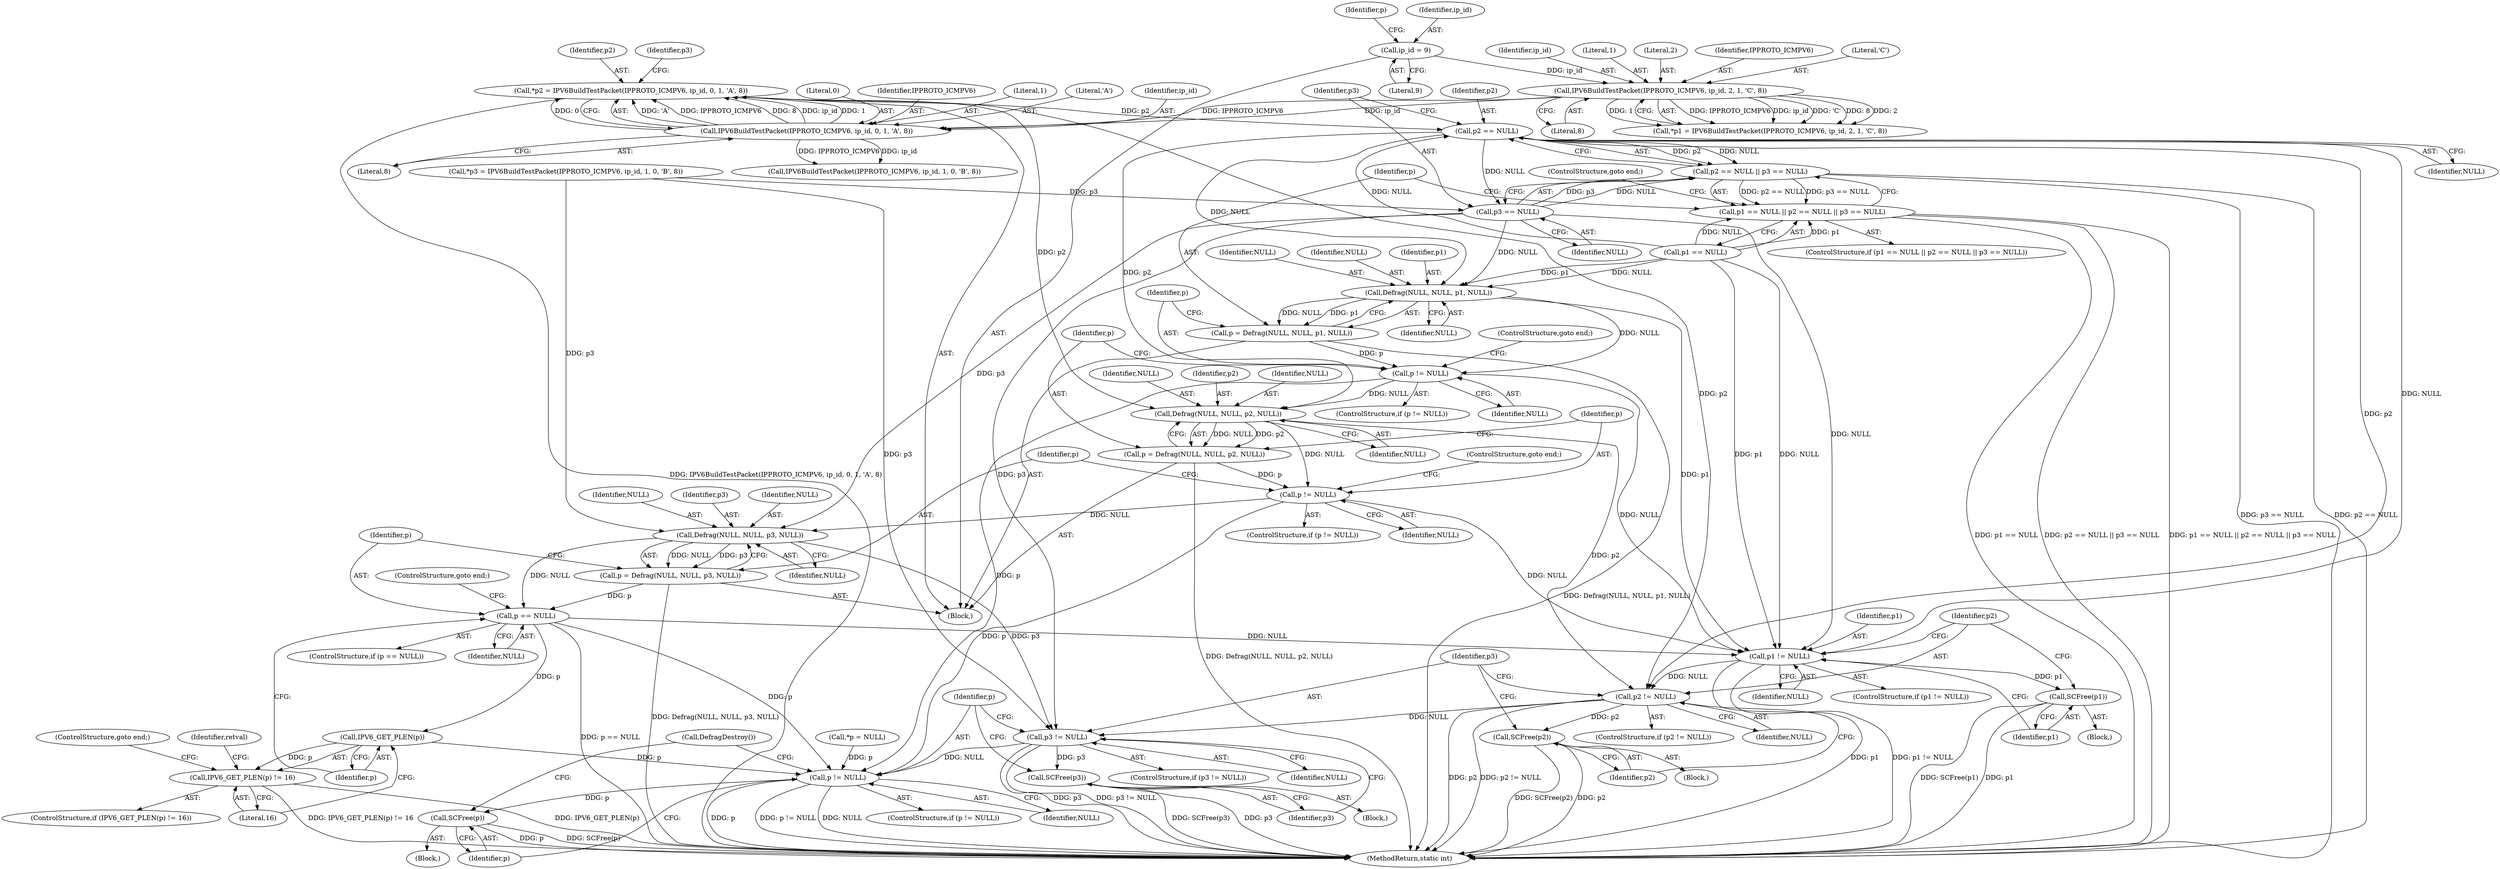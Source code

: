digraph "0_suricata_4a04f814b15762eb446a5ead4d69d021512df6f8_6@pointer" {
"1000129" [label="(Call,*p2 = IPV6BuildTestPacket(IPPROTO_ICMPV6, ip_id, 0, 1, 'A', 8))"];
"1000131" [label="(Call,IPV6BuildTestPacket(IPPROTO_ICMPV6, ip_id, 0, 1, 'A', 8))"];
"1000121" [label="(Call,IPV6BuildTestPacket(IPPROTO_ICMPV6, ip_id, 2, 1, 'C', 8))"];
"1000110" [label="(Call,ip_id = 9)"];
"1000154" [label="(Call,p2 == NULL)"];
"1000153" [label="(Call,p2 == NULL || p3 == NULL)"];
"1000149" [label="(Call,p1 == NULL || p2 == NULL || p3 == NULL)"];
"1000157" [label="(Call,p3 == NULL)"];
"1000164" [label="(Call,Defrag(NULL, NULL, p1, NULL))"];
"1000162" [label="(Call,p = Defrag(NULL, NULL, p1, NULL))"];
"1000170" [label="(Call,p != NULL)"];
"1000177" [label="(Call,Defrag(NULL, NULL, p2, NULL))"];
"1000175" [label="(Call,p = Defrag(NULL, NULL, p2, NULL))"];
"1000183" [label="(Call,p != NULL)"];
"1000190" [label="(Call,Defrag(NULL, NULL, p3, NULL))"];
"1000188" [label="(Call,p = Defrag(NULL, NULL, p3, NULL))"];
"1000196" [label="(Call,p == NULL)"];
"1000203" [label="(Call,IPV6_GET_PLEN(p))"];
"1000202" [label="(Call,IPV6_GET_PLEN(p) != 16)"];
"1000234" [label="(Call,p != NULL)"];
"1000238" [label="(Call,SCFree(p))"];
"1000213" [label="(Call,p1 != NULL)"];
"1000217" [label="(Call,SCFree(p1))"];
"1000220" [label="(Call,p2 != NULL)"];
"1000224" [label="(Call,SCFree(p2))"];
"1000227" [label="(Call,p3 != NULL)"];
"1000231" [label="(Call,SCFree(p3))"];
"1000227" [label="(Call,p3 != NULL)"];
"1000171" [label="(Identifier,p)"];
"1000141" [label="(Call,IPV6BuildTestPacket(IPPROTO_ICMPV6, ip_id, 1, 0, 'B', 8))"];
"1000162" [label="(Call,p = Defrag(NULL, NULL, p1, NULL))"];
"1000193" [label="(Identifier,p3)"];
"1000202" [label="(Call,IPV6_GET_PLEN(p) != 16)"];
"1000129" [label="(Call,*p2 = IPV6BuildTestPacket(IPPROTO_ICMPV6, ip_id, 0, 1, 'A', 8))"];
"1000156" [label="(Identifier,NULL)"];
"1000184" [label="(Identifier,p)"];
"1000165" [label="(Identifier,NULL)"];
"1000233" [label="(ControlStructure,if (p != NULL))"];
"1000243" [label="(MethodReturn,static int)"];
"1000194" [label="(Identifier,NULL)"];
"1000157" [label="(Call,p3 == NULL)"];
"1000212" [label="(ControlStructure,if (p1 != NULL))"];
"1000218" [label="(Identifier,p1)"];
"1000223" [label="(Block,)"];
"1000139" [label="(Call,*p3 = IPV6BuildTestPacket(IPPROTO_ICMPV6, ip_id, 1, 0, 'B', 8))"];
"1000159" [label="(Identifier,NULL)"];
"1000188" [label="(Call,p = Defrag(NULL, NULL, p3, NULL))"];
"1000221" [label="(Identifier,p2)"];
"1000187" [label="(ControlStructure,goto end;)"];
"1000200" [label="(ControlStructure,goto end;)"];
"1000183" [label="(Call,p != NULL)"];
"1000225" [label="(Identifier,p2)"];
"1000140" [label="(Identifier,p3)"];
"1000154" [label="(Call,p2 == NULL)"];
"1000172" [label="(Identifier,NULL)"];
"1000215" [label="(Identifier,NULL)"];
"1000203" [label="(Call,IPV6_GET_PLEN(p))"];
"1000181" [label="(Identifier,NULL)"];
"1000168" [label="(Identifier,NULL)"];
"1000217" [label="(Call,SCFree(p1))"];
"1000174" [label="(ControlStructure,goto end;)"];
"1000204" [label="(Identifier,p)"];
"1000137" [label="(Literal,8)"];
"1000234" [label="(Call,p != NULL)"];
"1000124" [label="(Literal,2)"];
"1000214" [label="(Identifier,p1)"];
"1000176" [label="(Identifier,p)"];
"1000198" [label="(Identifier,NULL)"];
"1000213" [label="(Call,p1 != NULL)"];
"1000122" [label="(Identifier,IPPROTO_ICMPV6)"];
"1000224" [label="(Call,SCFree(p2))"];
"1000127" [label="(Literal,8)"];
"1000175" [label="(Call,p = Defrag(NULL, NULL, p2, NULL))"];
"1000178" [label="(Identifier,NULL)"];
"1000228" [label="(Identifier,p3)"];
"1000170" [label="(Call,p != NULL)"];
"1000161" [label="(ControlStructure,goto end;)"];
"1000115" [label="(Identifier,p)"];
"1000166" [label="(Identifier,NULL)"];
"1000222" [label="(Identifier,NULL)"];
"1000134" [label="(Literal,0)"];
"1000169" [label="(ControlStructure,if (p != NULL))"];
"1000240" [label="(Call,DefragDestroy())"];
"1000236" [label="(Identifier,NULL)"];
"1000235" [label="(Identifier,p)"];
"1000196" [label="(Call,p == NULL)"];
"1000150" [label="(Call,p1 == NULL)"];
"1000126" [label="(Literal,'C')"];
"1000153" [label="(Call,p2 == NULL || p3 == NULL)"];
"1000219" [label="(ControlStructure,if (p2 != NULL))"];
"1000164" [label="(Call,Defrag(NULL, NULL, p1, NULL))"];
"1000229" [label="(Identifier,NULL)"];
"1000177" [label="(Call,Defrag(NULL, NULL, p2, NULL))"];
"1000192" [label="(Identifier,NULL)"];
"1000195" [label="(ControlStructure,if (p == NULL))"];
"1000231" [label="(Call,SCFree(p3))"];
"1000112" [label="(Literal,9)"];
"1000182" [label="(ControlStructure,if (p != NULL))"];
"1000131" [label="(Call,IPV6BuildTestPacket(IPPROTO_ICMPV6, ip_id, 0, 1, 'A', 8))"];
"1000132" [label="(Identifier,IPPROTO_ICMPV6)"];
"1000104" [label="(Block,)"];
"1000148" [label="(ControlStructure,if (p1 == NULL || p2 == NULL || p3 == NULL))"];
"1000123" [label="(Identifier,ip_id)"];
"1000179" [label="(Identifier,NULL)"];
"1000111" [label="(Identifier,ip_id)"];
"1000237" [label="(Block,)"];
"1000209" [label="(Identifier,retval)"];
"1000226" [label="(ControlStructure,if (p3 != NULL))"];
"1000135" [label="(Literal,1)"];
"1000205" [label="(Literal,16)"];
"1000207" [label="(ControlStructure,goto end;)"];
"1000185" [label="(Identifier,NULL)"];
"1000130" [label="(Identifier,p2)"];
"1000238" [label="(Call,SCFree(p))"];
"1000149" [label="(Call,p1 == NULL || p2 == NULL || p3 == NULL)"];
"1000121" [label="(Call,IPV6BuildTestPacket(IPPROTO_ICMPV6, ip_id, 2, 1, 'C', 8))"];
"1000201" [label="(ControlStructure,if (IPV6_GET_PLEN(p) != 16))"];
"1000167" [label="(Identifier,p1)"];
"1000197" [label="(Identifier,p)"];
"1000180" [label="(Identifier,p2)"];
"1000189" [label="(Identifier,p)"];
"1000232" [label="(Identifier,p3)"];
"1000119" [label="(Call,*p1 = IPV6BuildTestPacket(IPPROTO_ICMPV6, ip_id, 2, 1, 'C', 8))"];
"1000216" [label="(Block,)"];
"1000125" [label="(Literal,1)"];
"1000114" [label="(Call,*p = NULL)"];
"1000163" [label="(Identifier,p)"];
"1000190" [label="(Call,Defrag(NULL, NULL, p3, NULL))"];
"1000136" [label="(Literal,'A')"];
"1000191" [label="(Identifier,NULL)"];
"1000155" [label="(Identifier,p2)"];
"1000133" [label="(Identifier,ip_id)"];
"1000158" [label="(Identifier,p3)"];
"1000220" [label="(Call,p2 != NULL)"];
"1000230" [label="(Block,)"];
"1000239" [label="(Identifier,p)"];
"1000110" [label="(Call,ip_id = 9)"];
"1000129" -> "1000104"  [label="AST: "];
"1000129" -> "1000131"  [label="CFG: "];
"1000130" -> "1000129"  [label="AST: "];
"1000131" -> "1000129"  [label="AST: "];
"1000140" -> "1000129"  [label="CFG: "];
"1000129" -> "1000243"  [label="DDG: IPV6BuildTestPacket(IPPROTO_ICMPV6, ip_id, 0, 1, 'A', 8)"];
"1000131" -> "1000129"  [label="DDG: 'A'"];
"1000131" -> "1000129"  [label="DDG: IPPROTO_ICMPV6"];
"1000131" -> "1000129"  [label="DDG: 8"];
"1000131" -> "1000129"  [label="DDG: ip_id"];
"1000131" -> "1000129"  [label="DDG: 1"];
"1000131" -> "1000129"  [label="DDG: 0"];
"1000129" -> "1000154"  [label="DDG: p2"];
"1000129" -> "1000177"  [label="DDG: p2"];
"1000129" -> "1000220"  [label="DDG: p2"];
"1000131" -> "1000137"  [label="CFG: "];
"1000132" -> "1000131"  [label="AST: "];
"1000133" -> "1000131"  [label="AST: "];
"1000134" -> "1000131"  [label="AST: "];
"1000135" -> "1000131"  [label="AST: "];
"1000136" -> "1000131"  [label="AST: "];
"1000137" -> "1000131"  [label="AST: "];
"1000121" -> "1000131"  [label="DDG: IPPROTO_ICMPV6"];
"1000121" -> "1000131"  [label="DDG: ip_id"];
"1000131" -> "1000141"  [label="DDG: IPPROTO_ICMPV6"];
"1000131" -> "1000141"  [label="DDG: ip_id"];
"1000121" -> "1000119"  [label="AST: "];
"1000121" -> "1000127"  [label="CFG: "];
"1000122" -> "1000121"  [label="AST: "];
"1000123" -> "1000121"  [label="AST: "];
"1000124" -> "1000121"  [label="AST: "];
"1000125" -> "1000121"  [label="AST: "];
"1000126" -> "1000121"  [label="AST: "];
"1000127" -> "1000121"  [label="AST: "];
"1000119" -> "1000121"  [label="CFG: "];
"1000121" -> "1000119"  [label="DDG: IPPROTO_ICMPV6"];
"1000121" -> "1000119"  [label="DDG: ip_id"];
"1000121" -> "1000119"  [label="DDG: 'C'"];
"1000121" -> "1000119"  [label="DDG: 8"];
"1000121" -> "1000119"  [label="DDG: 2"];
"1000121" -> "1000119"  [label="DDG: 1"];
"1000110" -> "1000121"  [label="DDG: ip_id"];
"1000110" -> "1000104"  [label="AST: "];
"1000110" -> "1000112"  [label="CFG: "];
"1000111" -> "1000110"  [label="AST: "];
"1000112" -> "1000110"  [label="AST: "];
"1000115" -> "1000110"  [label="CFG: "];
"1000154" -> "1000153"  [label="AST: "];
"1000154" -> "1000156"  [label="CFG: "];
"1000155" -> "1000154"  [label="AST: "];
"1000156" -> "1000154"  [label="AST: "];
"1000158" -> "1000154"  [label="CFG: "];
"1000153" -> "1000154"  [label="CFG: "];
"1000154" -> "1000153"  [label="DDG: p2"];
"1000154" -> "1000153"  [label="DDG: NULL"];
"1000150" -> "1000154"  [label="DDG: NULL"];
"1000154" -> "1000157"  [label="DDG: NULL"];
"1000154" -> "1000164"  [label="DDG: NULL"];
"1000154" -> "1000177"  [label="DDG: p2"];
"1000154" -> "1000213"  [label="DDG: NULL"];
"1000154" -> "1000220"  [label="DDG: p2"];
"1000153" -> "1000149"  [label="AST: "];
"1000153" -> "1000157"  [label="CFG: "];
"1000157" -> "1000153"  [label="AST: "];
"1000149" -> "1000153"  [label="CFG: "];
"1000153" -> "1000243"  [label="DDG: p3 == NULL"];
"1000153" -> "1000243"  [label="DDG: p2 == NULL"];
"1000153" -> "1000149"  [label="DDG: p2 == NULL"];
"1000153" -> "1000149"  [label="DDG: p3 == NULL"];
"1000157" -> "1000153"  [label="DDG: p3"];
"1000157" -> "1000153"  [label="DDG: NULL"];
"1000149" -> "1000148"  [label="AST: "];
"1000149" -> "1000150"  [label="CFG: "];
"1000150" -> "1000149"  [label="AST: "];
"1000161" -> "1000149"  [label="CFG: "];
"1000163" -> "1000149"  [label="CFG: "];
"1000149" -> "1000243"  [label="DDG: p2 == NULL || p3 == NULL"];
"1000149" -> "1000243"  [label="DDG: p1 == NULL || p2 == NULL || p3 == NULL"];
"1000149" -> "1000243"  [label="DDG: p1 == NULL"];
"1000150" -> "1000149"  [label="DDG: p1"];
"1000150" -> "1000149"  [label="DDG: NULL"];
"1000157" -> "1000159"  [label="CFG: "];
"1000158" -> "1000157"  [label="AST: "];
"1000159" -> "1000157"  [label="AST: "];
"1000139" -> "1000157"  [label="DDG: p3"];
"1000157" -> "1000164"  [label="DDG: NULL"];
"1000157" -> "1000190"  [label="DDG: p3"];
"1000157" -> "1000213"  [label="DDG: NULL"];
"1000157" -> "1000227"  [label="DDG: p3"];
"1000164" -> "1000162"  [label="AST: "];
"1000164" -> "1000168"  [label="CFG: "];
"1000165" -> "1000164"  [label="AST: "];
"1000166" -> "1000164"  [label="AST: "];
"1000167" -> "1000164"  [label="AST: "];
"1000168" -> "1000164"  [label="AST: "];
"1000162" -> "1000164"  [label="CFG: "];
"1000164" -> "1000162"  [label="DDG: NULL"];
"1000164" -> "1000162"  [label="DDG: p1"];
"1000150" -> "1000164"  [label="DDG: NULL"];
"1000150" -> "1000164"  [label="DDG: p1"];
"1000164" -> "1000170"  [label="DDG: NULL"];
"1000164" -> "1000213"  [label="DDG: p1"];
"1000162" -> "1000104"  [label="AST: "];
"1000163" -> "1000162"  [label="AST: "];
"1000171" -> "1000162"  [label="CFG: "];
"1000162" -> "1000243"  [label="DDG: Defrag(NULL, NULL, p1, NULL)"];
"1000162" -> "1000170"  [label="DDG: p"];
"1000170" -> "1000169"  [label="AST: "];
"1000170" -> "1000172"  [label="CFG: "];
"1000171" -> "1000170"  [label="AST: "];
"1000172" -> "1000170"  [label="AST: "];
"1000174" -> "1000170"  [label="CFG: "];
"1000176" -> "1000170"  [label="CFG: "];
"1000170" -> "1000177"  [label="DDG: NULL"];
"1000170" -> "1000213"  [label="DDG: NULL"];
"1000170" -> "1000234"  [label="DDG: p"];
"1000177" -> "1000175"  [label="AST: "];
"1000177" -> "1000181"  [label="CFG: "];
"1000178" -> "1000177"  [label="AST: "];
"1000179" -> "1000177"  [label="AST: "];
"1000180" -> "1000177"  [label="AST: "];
"1000181" -> "1000177"  [label="AST: "];
"1000175" -> "1000177"  [label="CFG: "];
"1000177" -> "1000175"  [label="DDG: NULL"];
"1000177" -> "1000175"  [label="DDG: p2"];
"1000177" -> "1000183"  [label="DDG: NULL"];
"1000177" -> "1000220"  [label="DDG: p2"];
"1000175" -> "1000104"  [label="AST: "];
"1000176" -> "1000175"  [label="AST: "];
"1000184" -> "1000175"  [label="CFG: "];
"1000175" -> "1000243"  [label="DDG: Defrag(NULL, NULL, p2, NULL)"];
"1000175" -> "1000183"  [label="DDG: p"];
"1000183" -> "1000182"  [label="AST: "];
"1000183" -> "1000185"  [label="CFG: "];
"1000184" -> "1000183"  [label="AST: "];
"1000185" -> "1000183"  [label="AST: "];
"1000187" -> "1000183"  [label="CFG: "];
"1000189" -> "1000183"  [label="CFG: "];
"1000183" -> "1000190"  [label="DDG: NULL"];
"1000183" -> "1000213"  [label="DDG: NULL"];
"1000183" -> "1000234"  [label="DDG: p"];
"1000190" -> "1000188"  [label="AST: "];
"1000190" -> "1000194"  [label="CFG: "];
"1000191" -> "1000190"  [label="AST: "];
"1000192" -> "1000190"  [label="AST: "];
"1000193" -> "1000190"  [label="AST: "];
"1000194" -> "1000190"  [label="AST: "];
"1000188" -> "1000190"  [label="CFG: "];
"1000190" -> "1000188"  [label="DDG: NULL"];
"1000190" -> "1000188"  [label="DDG: p3"];
"1000139" -> "1000190"  [label="DDG: p3"];
"1000190" -> "1000196"  [label="DDG: NULL"];
"1000190" -> "1000227"  [label="DDG: p3"];
"1000188" -> "1000104"  [label="AST: "];
"1000189" -> "1000188"  [label="AST: "];
"1000197" -> "1000188"  [label="CFG: "];
"1000188" -> "1000243"  [label="DDG: Defrag(NULL, NULL, p3, NULL)"];
"1000188" -> "1000196"  [label="DDG: p"];
"1000196" -> "1000195"  [label="AST: "];
"1000196" -> "1000198"  [label="CFG: "];
"1000197" -> "1000196"  [label="AST: "];
"1000198" -> "1000196"  [label="AST: "];
"1000200" -> "1000196"  [label="CFG: "];
"1000204" -> "1000196"  [label="CFG: "];
"1000196" -> "1000243"  [label="DDG: p == NULL"];
"1000196" -> "1000203"  [label="DDG: p"];
"1000196" -> "1000213"  [label="DDG: NULL"];
"1000196" -> "1000234"  [label="DDG: p"];
"1000203" -> "1000202"  [label="AST: "];
"1000203" -> "1000204"  [label="CFG: "];
"1000204" -> "1000203"  [label="AST: "];
"1000205" -> "1000203"  [label="CFG: "];
"1000203" -> "1000202"  [label="DDG: p"];
"1000203" -> "1000234"  [label="DDG: p"];
"1000202" -> "1000201"  [label="AST: "];
"1000202" -> "1000205"  [label="CFG: "];
"1000205" -> "1000202"  [label="AST: "];
"1000207" -> "1000202"  [label="CFG: "];
"1000209" -> "1000202"  [label="CFG: "];
"1000202" -> "1000243"  [label="DDG: IPV6_GET_PLEN(p)"];
"1000202" -> "1000243"  [label="DDG: IPV6_GET_PLEN(p) != 16"];
"1000234" -> "1000233"  [label="AST: "];
"1000234" -> "1000236"  [label="CFG: "];
"1000235" -> "1000234"  [label="AST: "];
"1000236" -> "1000234"  [label="AST: "];
"1000239" -> "1000234"  [label="CFG: "];
"1000240" -> "1000234"  [label="CFG: "];
"1000234" -> "1000243"  [label="DDG: NULL"];
"1000234" -> "1000243"  [label="DDG: p"];
"1000234" -> "1000243"  [label="DDG: p != NULL"];
"1000114" -> "1000234"  [label="DDG: p"];
"1000227" -> "1000234"  [label="DDG: NULL"];
"1000234" -> "1000238"  [label="DDG: p"];
"1000238" -> "1000237"  [label="AST: "];
"1000238" -> "1000239"  [label="CFG: "];
"1000239" -> "1000238"  [label="AST: "];
"1000240" -> "1000238"  [label="CFG: "];
"1000238" -> "1000243"  [label="DDG: p"];
"1000238" -> "1000243"  [label="DDG: SCFree(p)"];
"1000213" -> "1000212"  [label="AST: "];
"1000213" -> "1000215"  [label="CFG: "];
"1000214" -> "1000213"  [label="AST: "];
"1000215" -> "1000213"  [label="AST: "];
"1000218" -> "1000213"  [label="CFG: "];
"1000221" -> "1000213"  [label="CFG: "];
"1000213" -> "1000243"  [label="DDG: p1"];
"1000213" -> "1000243"  [label="DDG: p1 != NULL"];
"1000150" -> "1000213"  [label="DDG: p1"];
"1000150" -> "1000213"  [label="DDG: NULL"];
"1000213" -> "1000217"  [label="DDG: p1"];
"1000213" -> "1000220"  [label="DDG: NULL"];
"1000217" -> "1000216"  [label="AST: "];
"1000217" -> "1000218"  [label="CFG: "];
"1000218" -> "1000217"  [label="AST: "];
"1000221" -> "1000217"  [label="CFG: "];
"1000217" -> "1000243"  [label="DDG: SCFree(p1)"];
"1000217" -> "1000243"  [label="DDG: p1"];
"1000220" -> "1000219"  [label="AST: "];
"1000220" -> "1000222"  [label="CFG: "];
"1000221" -> "1000220"  [label="AST: "];
"1000222" -> "1000220"  [label="AST: "];
"1000225" -> "1000220"  [label="CFG: "];
"1000228" -> "1000220"  [label="CFG: "];
"1000220" -> "1000243"  [label="DDG: p2"];
"1000220" -> "1000243"  [label="DDG: p2 != NULL"];
"1000220" -> "1000224"  [label="DDG: p2"];
"1000220" -> "1000227"  [label="DDG: NULL"];
"1000224" -> "1000223"  [label="AST: "];
"1000224" -> "1000225"  [label="CFG: "];
"1000225" -> "1000224"  [label="AST: "];
"1000228" -> "1000224"  [label="CFG: "];
"1000224" -> "1000243"  [label="DDG: p2"];
"1000224" -> "1000243"  [label="DDG: SCFree(p2)"];
"1000227" -> "1000226"  [label="AST: "];
"1000227" -> "1000229"  [label="CFG: "];
"1000228" -> "1000227"  [label="AST: "];
"1000229" -> "1000227"  [label="AST: "];
"1000232" -> "1000227"  [label="CFG: "];
"1000235" -> "1000227"  [label="CFG: "];
"1000227" -> "1000243"  [label="DDG: p3 != NULL"];
"1000227" -> "1000243"  [label="DDG: p3"];
"1000139" -> "1000227"  [label="DDG: p3"];
"1000227" -> "1000231"  [label="DDG: p3"];
"1000231" -> "1000230"  [label="AST: "];
"1000231" -> "1000232"  [label="CFG: "];
"1000232" -> "1000231"  [label="AST: "];
"1000235" -> "1000231"  [label="CFG: "];
"1000231" -> "1000243"  [label="DDG: SCFree(p3)"];
"1000231" -> "1000243"  [label="DDG: p3"];
}
